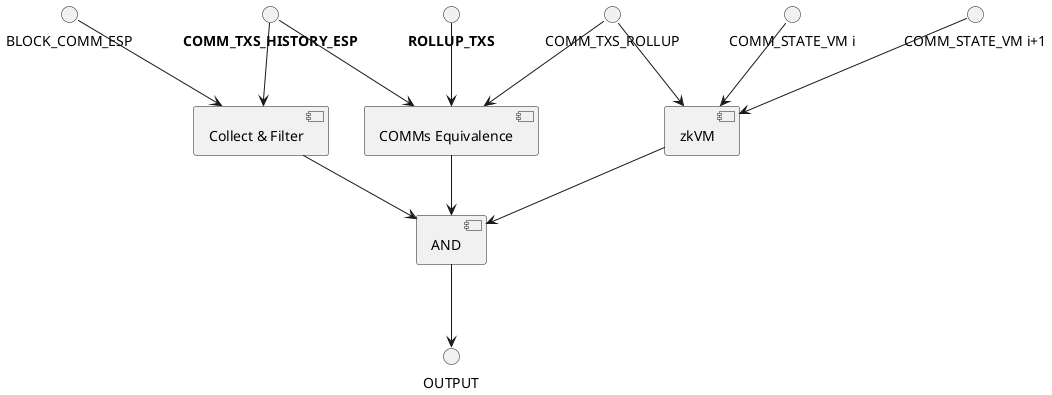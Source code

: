 @startuml


[Collect & Filter] as CF
[COMMs Equivalence] as CE
[AND] as AND

[zkVM] as ZK

BLOCK_COMM_ESP --> CF
"<b>ROLLUP_TXS</b>" --> CE

COMM_TXS_ROLLUP --> CE
"<b>COMM_TXS_HISTORY_ESP</b>" --> CE
"<b>COMM_TXS_HISTORY_ESP</b>" --> CF

"COMM_STATE_VM i" --> ZK
"COMM_STATE_VM i+1" --> ZK
COMM_TXS_ROLLUP --> ZK


ZK --> AND
CE --> AND
CF --> AND

AND --> OUTPUT


@enduml

